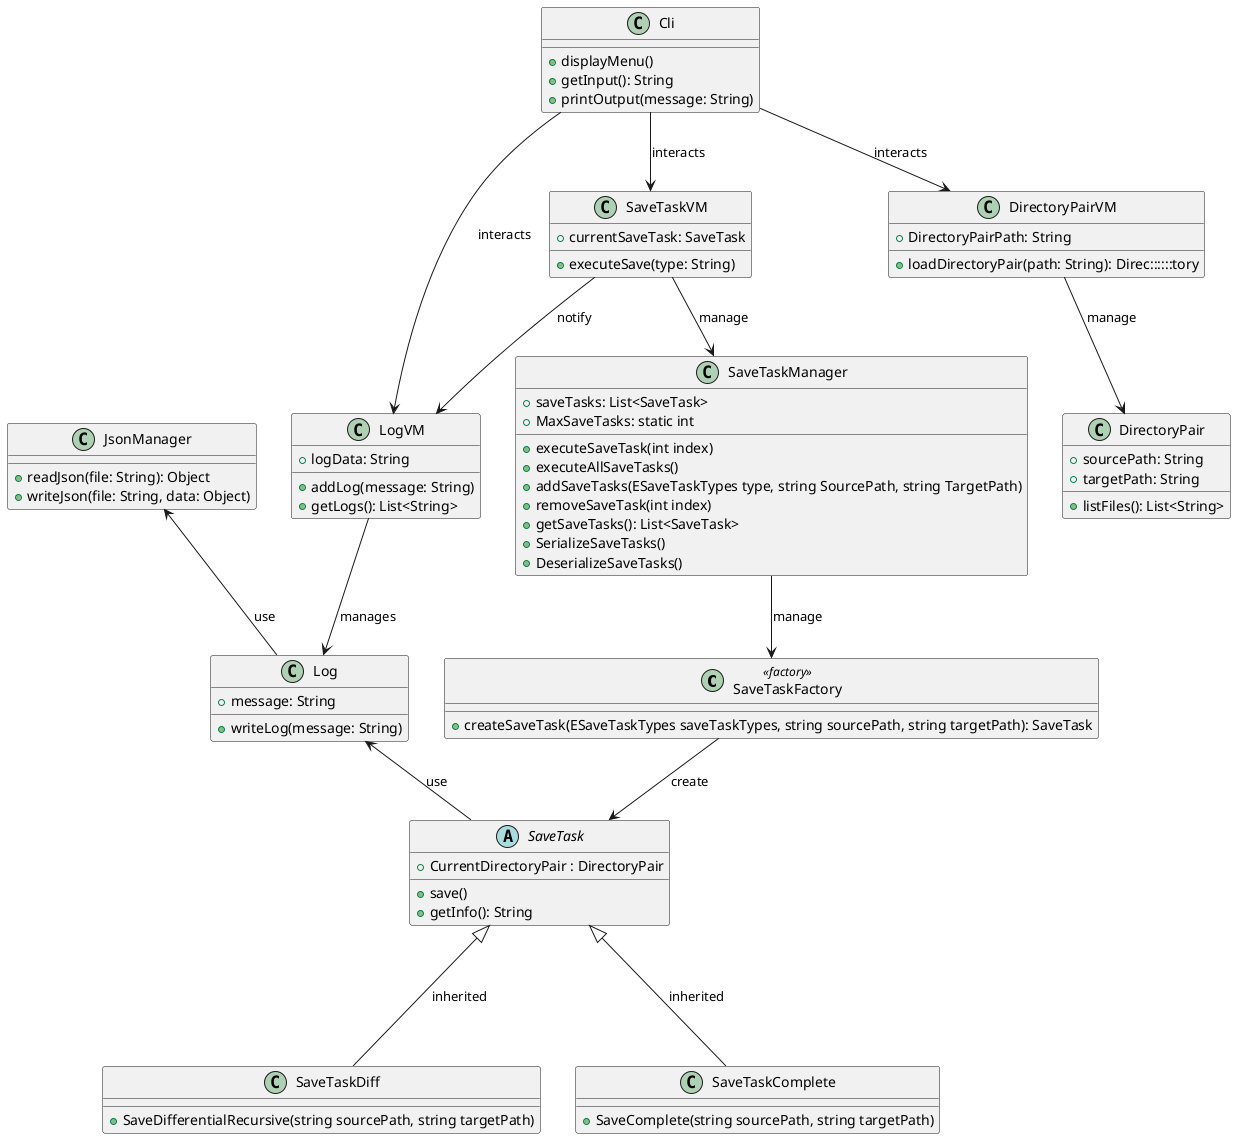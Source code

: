 @startuml
/' Model '/
class SaveTaskFactory <<factory>> {
    +createSaveTask(ESaveTaskTypes saveTaskTypes, string sourcePath, string targetPath): SaveTask
}

abstract class SaveTask {
    +CurrentDirectoryPair : DirectoryPair
    +save()
    +getInfo(): String
}

class SaveTaskDiff {
    +SaveDifferentialRecursive(string sourcePath, string targetPath)
}

class SaveTaskComplete {
    +SaveComplete(string sourcePath, string targetPath)
}

class DirectoryPair {
    +sourcePath: String
    +targetPath: String
    +listFiles(): List<String>
}

class SaveTaskManager{
    +saveTasks: List<SaveTask>
    +MaxSaveTasks: static int 
    +executeSaveTask(int index)
    +executeAllSaveTasks()
    +addSaveTasks(ESaveTaskTypes type, string SourcePath, string TargetPath)
    +removeSaveTask(int index)
    +getSaveTasks(): List<SaveTask>
    +SerializeSaveTasks()
    +DeserializeSaveTasks()
}

class Log {
    +message: String
    +writeLog(message: String)
}

class JsonManager {
    +readJson(file: String): Object
    +writeJson(file: String, data: Object)
}

/' ViewModel '/
class LogVM {
    +logData: String
    +addLog(message: String)
    +getLogs(): List<String>
}

class SaveTaskVM {
    +currentSaveTask: SaveTask
    +executeSave(type: String)
}

class DirectoryPairVM {
    +DirectoryPairPath: String
    +loadDirectoryPair(path: String): Direc::::::tory
}

/' View '/
class Cli {
    +displayMenu()
    +getInput(): String
    +printOutput(message: String)
}

/' Relations '/
SaveTaskFactory --> SaveTask : "create"
SaveTask <|--- SaveTaskDiff : "inherited"
SaveTask <|--- SaveTaskComplete : "inherited"

Log <-- SaveTask : "use"
JsonManager <-- Log : "use"

SaveTaskVM --> SaveTaskManager : "manage"
SaveTaskManager --> SaveTaskFactory : "manage"
SaveTaskVM --> LogVM : "notify"
DirectoryPairVM --> DirectoryPair : "manage"

LogVM --> Log : "manages"

Cli --> SaveTaskVM : "interacts"
Cli --> LogVM : "interacts"
Cli --> DirectoryPairVM : "interacts"
@enduml
